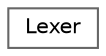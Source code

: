 digraph "Graphical Class Hierarchy"
{
 // LATEX_PDF_SIZE
  bgcolor="transparent";
  edge [fontname=Helvetica,fontsize=10,labelfontname=Helvetica,labelfontsize=10];
  node [fontname=Helvetica,fontsize=10,shape=box,height=0.2,width=0.4];
  rankdir="LR";
  Node0 [id="Node000000",label="Lexer",height=0.2,width=0.4,color="grey40", fillcolor="white", style="filled",URL="$classLexer.html",tooltip="Token stream implementation."];
}
